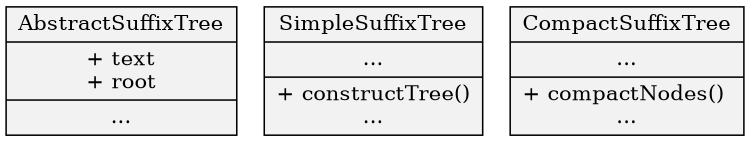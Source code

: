 
digraph hierarchy {
  size="5,5";
  node[shape=record,style=filled,fillcolor=gray95];
  edge[dir=back, arrowtail=empty];

  AbstractSuffixTree[label = "{AbstractSuffixTree|+ text\n+ root|...}"];
  SimpleSuffixTree[label = "{SimpleSuffixTree|...| + constructTree()\l...}"];
  CompactSuffixTree[label = "{CompactSuffixTree|...| + compactNodes()\l...}"];
}